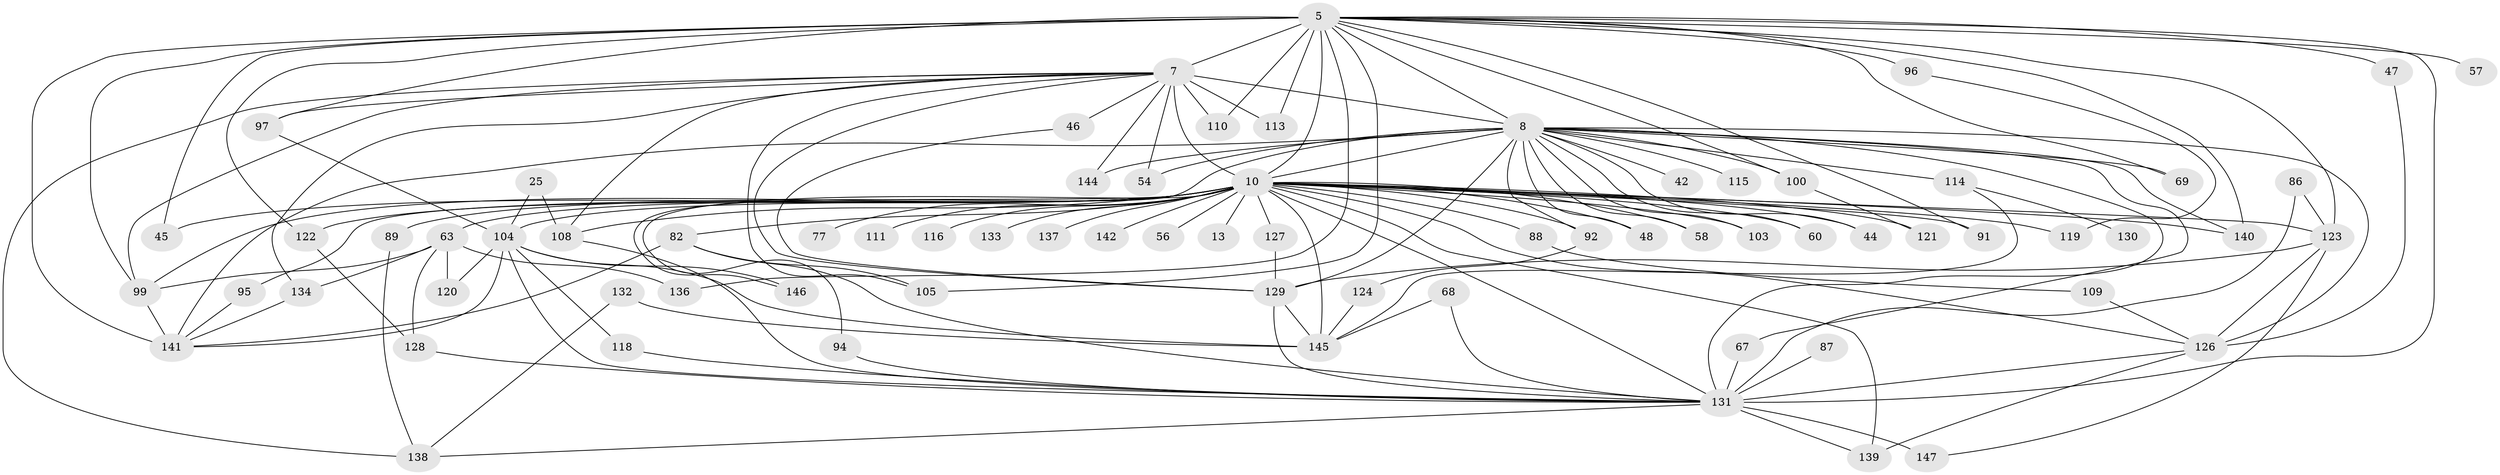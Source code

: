 // original degree distribution, {23: 0.006802721088435374, 22: 0.013605442176870748, 19: 0.006802721088435374, 30: 0.006802721088435374, 16: 0.006802721088435374, 15: 0.006802721088435374, 24: 0.006802721088435374, 33: 0.006802721088435374, 31: 0.006802721088435374, 5: 0.04081632653061224, 4: 0.10884353741496598, 2: 0.5034013605442177, 3: 0.2108843537414966, 6: 0.034013605442176874, 8: 0.006802721088435374, 7: 0.02040816326530612, 9: 0.006802721088435374}
// Generated by graph-tools (version 1.1) at 2025/02/03/05/25 17:02:36]
// undirected, 73 vertices, 146 edges
graph export_dot {
graph [start="1"]
  node [color=gray90,style=filled];
  5 [super="+2+3"];
  7 [super="+6"];
  8 [super="+1"];
  10 [super="+9"];
  13;
  25;
  42;
  44;
  45 [super="+28"];
  46;
  47;
  48 [super="+24"];
  54;
  56;
  57;
  58;
  60;
  63 [super="+26+33"];
  67;
  68;
  69;
  77;
  82 [super="+34"];
  86;
  87;
  88;
  89 [super="+38"];
  91;
  92;
  94;
  95;
  96;
  97;
  99 [super="+55+81"];
  100 [super="+53"];
  103;
  104 [super="+35+65+18"];
  105 [super="+102"];
  108 [super="+83+12"];
  109;
  110;
  111;
  113;
  114 [super="+74"];
  115;
  116;
  118;
  119;
  120;
  121;
  122 [super="+64"];
  123 [super="+16+27"];
  124;
  126 [super="+117+14"];
  127;
  128 [super="+93+84"];
  129 [super="+106"];
  130;
  131 [super="+17+101+107+72+41+79+76"];
  132;
  133;
  134 [super="+75"];
  136;
  137;
  138 [super="+62"];
  139 [super="+125+50"];
  140 [super="+52+135"];
  141 [super="+66+98"];
  142;
  144;
  145 [super="+22+23+112"];
  146 [super="+51"];
  147 [super="+143"];
  5 -- 7 [weight=6];
  5 -- 8 [weight=6];
  5 -- 10 [weight=9];
  5 -- 96 [weight=2];
  5 -- 97;
  5 -- 122 [weight=2];
  5 -- 136;
  5 -- 141 [weight=4];
  5 -- 69;
  5 -- 91;
  5 -- 45 [weight=2];
  5 -- 47;
  5 -- 57;
  5 -- 100;
  5 -- 99 [weight=4];
  5 -- 123 [weight=3];
  5 -- 110;
  5 -- 113;
  5 -- 131 [weight=7];
  5 -- 140;
  5 -- 105;
  7 -- 8 [weight=4];
  7 -- 10 [weight=6];
  7 -- 46 [weight=2];
  7 -- 54;
  7 -- 105;
  7 -- 144;
  7 -- 138;
  7 -- 97;
  7 -- 110;
  7 -- 113;
  7 -- 134;
  7 -- 99;
  7 -- 108;
  7 -- 129;
  8 -- 10 [weight=6];
  8 -- 42 [weight=2];
  8 -- 44;
  8 -- 54;
  8 -- 58;
  8 -- 92;
  8 -- 100 [weight=2];
  8 -- 103;
  8 -- 114 [weight=3];
  8 -- 115 [weight=2];
  8 -- 67;
  8 -- 69;
  8 -- 144;
  8 -- 60;
  8 -- 126 [weight=3];
  8 -- 48;
  8 -- 146;
  8 -- 131 [weight=3];
  8 -- 140;
  8 -- 141;
  8 -- 129;
  10 -- 13 [weight=2];
  10 -- 48 [weight=2];
  10 -- 82 [weight=3];
  10 -- 91;
  10 -- 92;
  10 -- 111 [weight=2];
  10 -- 116 [weight=2];
  10 -- 133 [weight=2];
  10 -- 142 [weight=2];
  10 -- 45;
  10 -- 123;
  10 -- 99 [weight=3];
  10 -- 137 [weight=2];
  10 -- 139 [weight=3];
  10 -- 145 [weight=5];
  10 -- 44;
  10 -- 56 [weight=2];
  10 -- 58;
  10 -- 60;
  10 -- 77 [weight=2];
  10 -- 88 [weight=2];
  10 -- 89 [weight=3];
  10 -- 94;
  10 -- 95;
  10 -- 103;
  10 -- 119;
  10 -- 121;
  10 -- 122 [weight=2];
  10 -- 127;
  10 -- 131 [weight=2];
  10 -- 63 [weight=2];
  10 -- 104 [weight=3];
  10 -- 140 [weight=2];
  10 -- 108 [weight=2];
  10 -- 126 [weight=2];
  25 -- 104;
  25 -- 108;
  46 -- 129;
  47 -- 126;
  63 -- 136;
  63 -- 120;
  63 -- 99;
  63 -- 134;
  63 -- 128;
  67 -- 131;
  68 -- 145;
  68 -- 131;
  82 -- 131;
  82 -- 141;
  82 -- 105;
  86 -- 123;
  86 -- 131;
  87 -- 131 [weight=2];
  88 -- 109;
  89 -- 138;
  92 -- 124;
  94 -- 131;
  95 -- 141;
  96 -- 119;
  97 -- 104;
  99 -- 141;
  100 -- 121;
  104 -- 118;
  104 -- 145;
  104 -- 146 [weight=2];
  104 -- 120;
  104 -- 131;
  104 -- 141;
  108 -- 131;
  109 -- 126;
  114 -- 130 [weight=2];
  114 -- 145;
  118 -- 131;
  122 -- 128;
  123 -- 147;
  123 -- 126;
  123 -- 129;
  124 -- 145;
  126 -- 131;
  126 -- 139;
  127 -- 129;
  128 -- 131 [weight=2];
  129 -- 145;
  129 -- 131;
  131 -- 147 [weight=2];
  131 -- 138;
  131 -- 139;
  132 -- 145;
  132 -- 138;
  134 -- 141;
}
